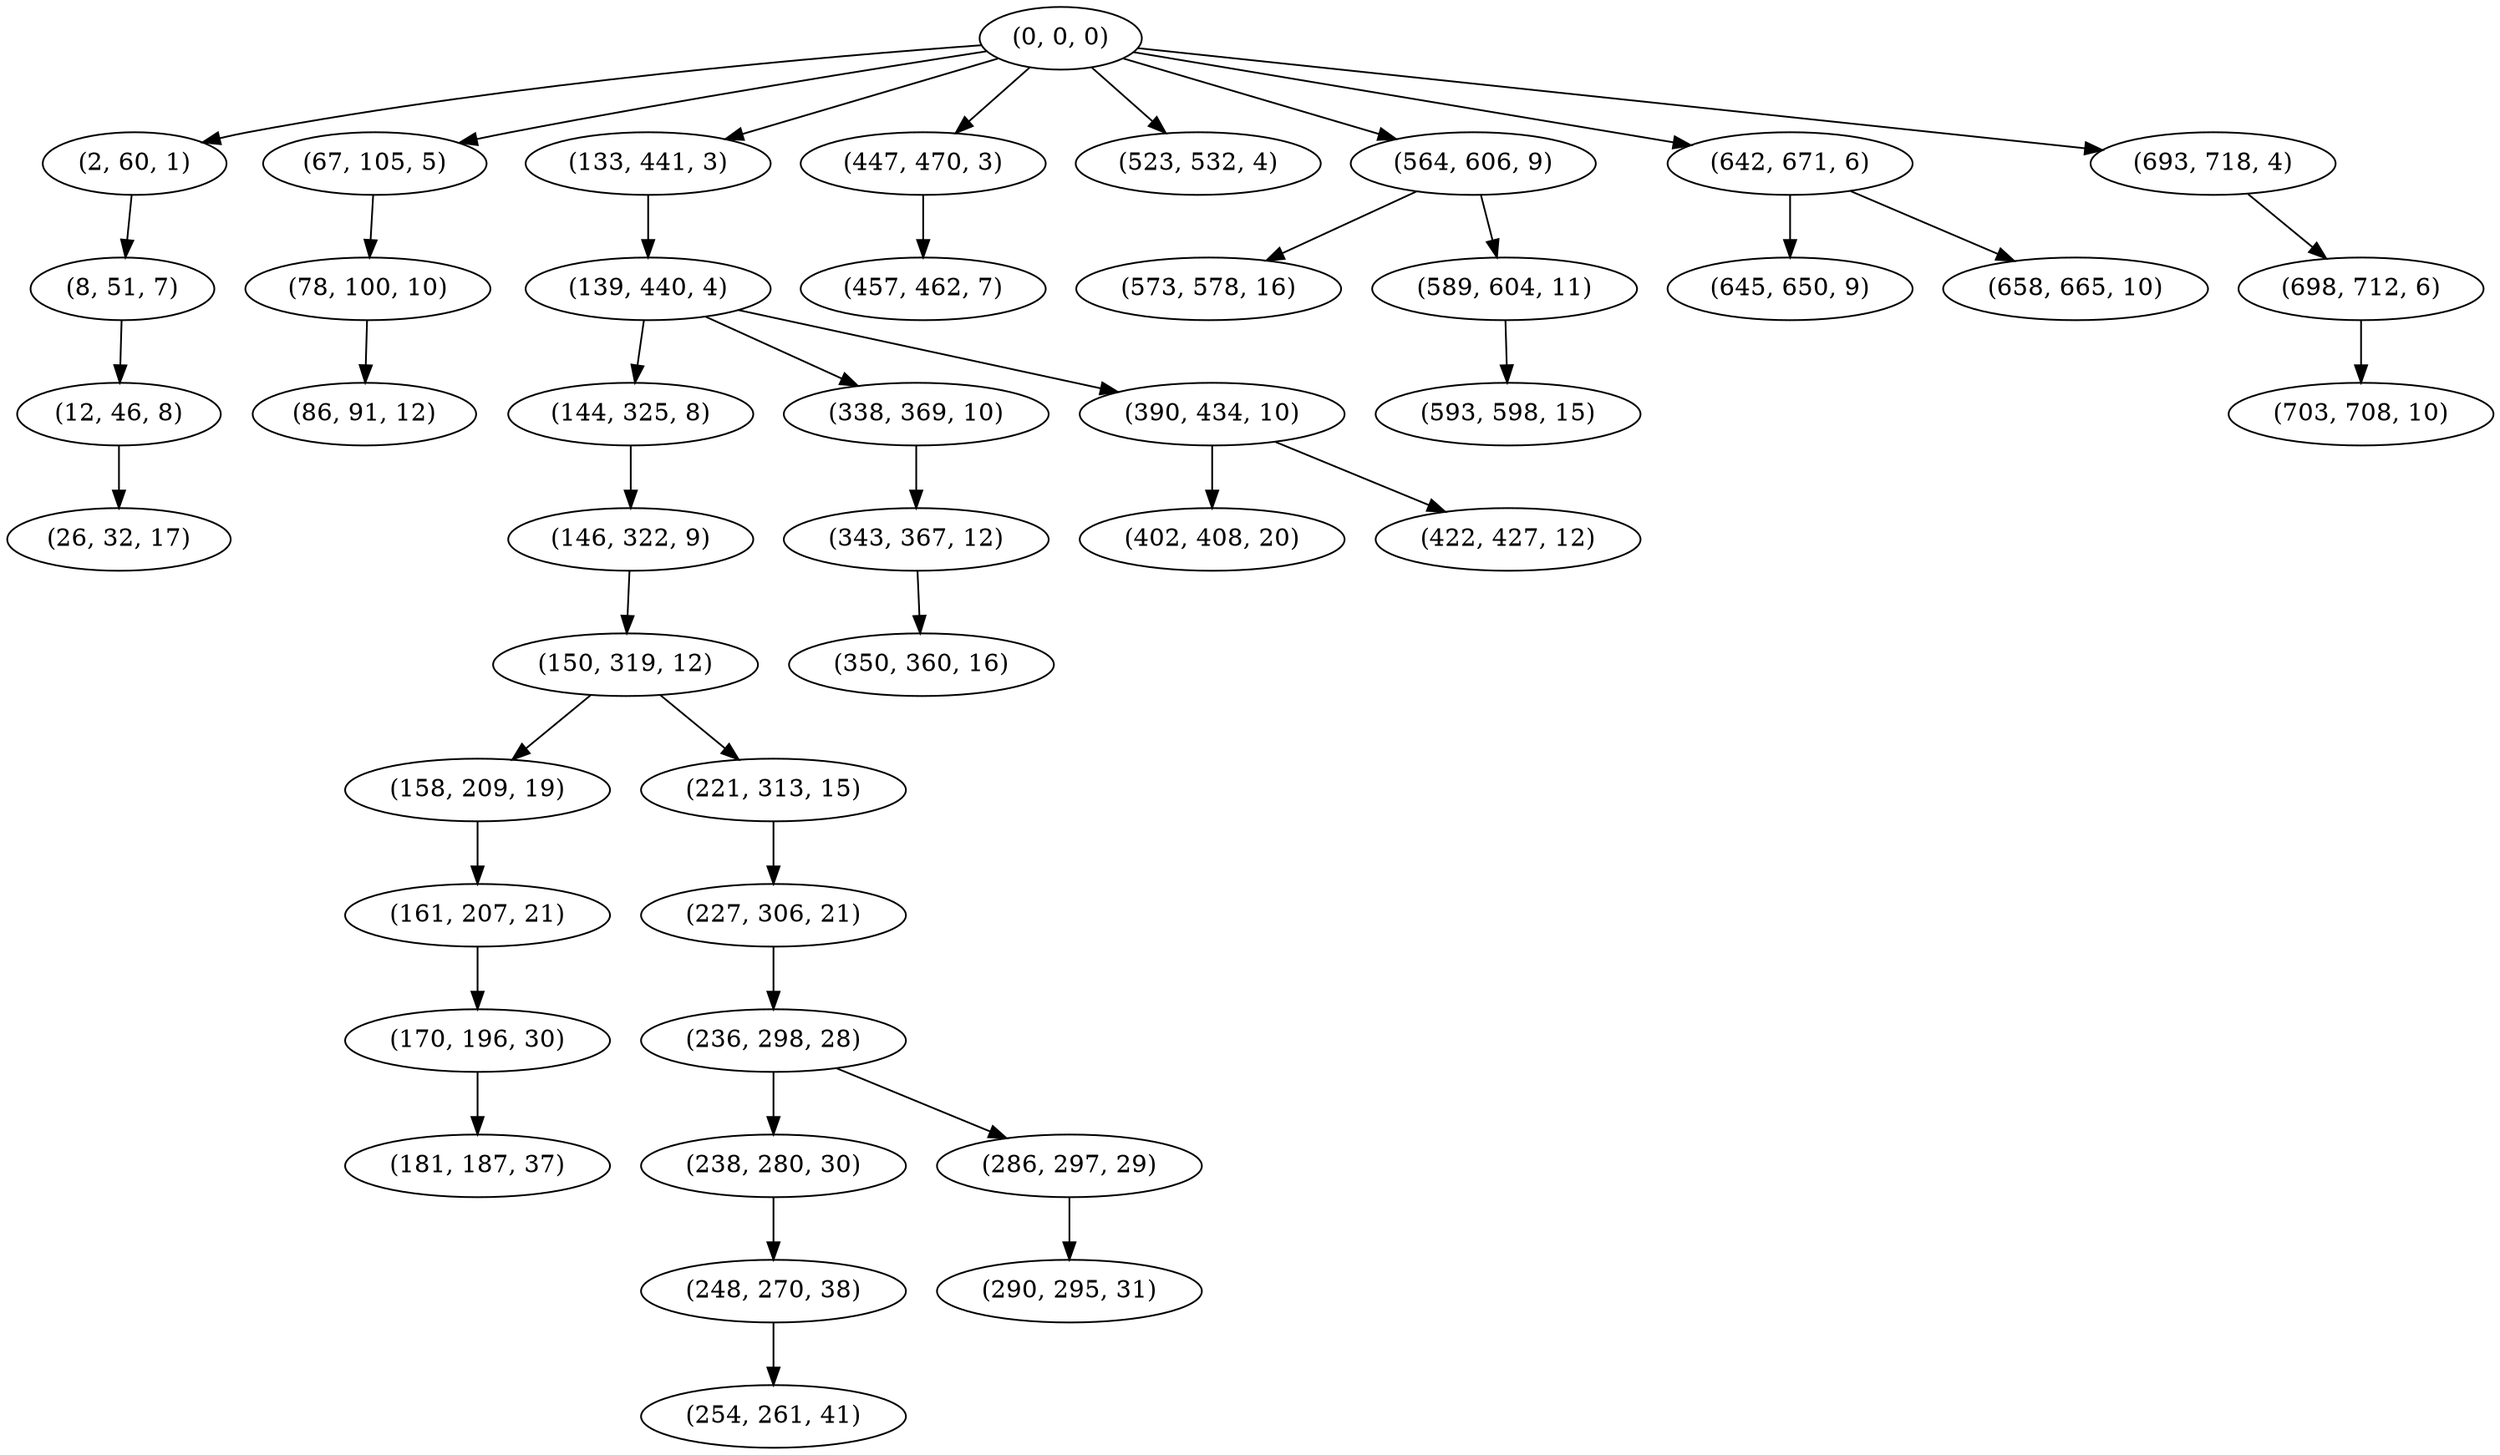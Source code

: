 digraph tree {
    "(0, 0, 0)";
    "(2, 60, 1)";
    "(8, 51, 7)";
    "(12, 46, 8)";
    "(26, 32, 17)";
    "(67, 105, 5)";
    "(78, 100, 10)";
    "(86, 91, 12)";
    "(133, 441, 3)";
    "(139, 440, 4)";
    "(144, 325, 8)";
    "(146, 322, 9)";
    "(150, 319, 12)";
    "(158, 209, 19)";
    "(161, 207, 21)";
    "(170, 196, 30)";
    "(181, 187, 37)";
    "(221, 313, 15)";
    "(227, 306, 21)";
    "(236, 298, 28)";
    "(238, 280, 30)";
    "(248, 270, 38)";
    "(254, 261, 41)";
    "(286, 297, 29)";
    "(290, 295, 31)";
    "(338, 369, 10)";
    "(343, 367, 12)";
    "(350, 360, 16)";
    "(390, 434, 10)";
    "(402, 408, 20)";
    "(422, 427, 12)";
    "(447, 470, 3)";
    "(457, 462, 7)";
    "(523, 532, 4)";
    "(564, 606, 9)";
    "(573, 578, 16)";
    "(589, 604, 11)";
    "(593, 598, 15)";
    "(642, 671, 6)";
    "(645, 650, 9)";
    "(658, 665, 10)";
    "(693, 718, 4)";
    "(698, 712, 6)";
    "(703, 708, 10)";
    "(0, 0, 0)" -> "(2, 60, 1)";
    "(0, 0, 0)" -> "(67, 105, 5)";
    "(0, 0, 0)" -> "(133, 441, 3)";
    "(0, 0, 0)" -> "(447, 470, 3)";
    "(0, 0, 0)" -> "(523, 532, 4)";
    "(0, 0, 0)" -> "(564, 606, 9)";
    "(0, 0, 0)" -> "(642, 671, 6)";
    "(0, 0, 0)" -> "(693, 718, 4)";
    "(2, 60, 1)" -> "(8, 51, 7)";
    "(8, 51, 7)" -> "(12, 46, 8)";
    "(12, 46, 8)" -> "(26, 32, 17)";
    "(67, 105, 5)" -> "(78, 100, 10)";
    "(78, 100, 10)" -> "(86, 91, 12)";
    "(133, 441, 3)" -> "(139, 440, 4)";
    "(139, 440, 4)" -> "(144, 325, 8)";
    "(139, 440, 4)" -> "(338, 369, 10)";
    "(139, 440, 4)" -> "(390, 434, 10)";
    "(144, 325, 8)" -> "(146, 322, 9)";
    "(146, 322, 9)" -> "(150, 319, 12)";
    "(150, 319, 12)" -> "(158, 209, 19)";
    "(150, 319, 12)" -> "(221, 313, 15)";
    "(158, 209, 19)" -> "(161, 207, 21)";
    "(161, 207, 21)" -> "(170, 196, 30)";
    "(170, 196, 30)" -> "(181, 187, 37)";
    "(221, 313, 15)" -> "(227, 306, 21)";
    "(227, 306, 21)" -> "(236, 298, 28)";
    "(236, 298, 28)" -> "(238, 280, 30)";
    "(236, 298, 28)" -> "(286, 297, 29)";
    "(238, 280, 30)" -> "(248, 270, 38)";
    "(248, 270, 38)" -> "(254, 261, 41)";
    "(286, 297, 29)" -> "(290, 295, 31)";
    "(338, 369, 10)" -> "(343, 367, 12)";
    "(343, 367, 12)" -> "(350, 360, 16)";
    "(390, 434, 10)" -> "(402, 408, 20)";
    "(390, 434, 10)" -> "(422, 427, 12)";
    "(447, 470, 3)" -> "(457, 462, 7)";
    "(564, 606, 9)" -> "(573, 578, 16)";
    "(564, 606, 9)" -> "(589, 604, 11)";
    "(589, 604, 11)" -> "(593, 598, 15)";
    "(642, 671, 6)" -> "(645, 650, 9)";
    "(642, 671, 6)" -> "(658, 665, 10)";
    "(693, 718, 4)" -> "(698, 712, 6)";
    "(698, 712, 6)" -> "(703, 708, 10)";
}
